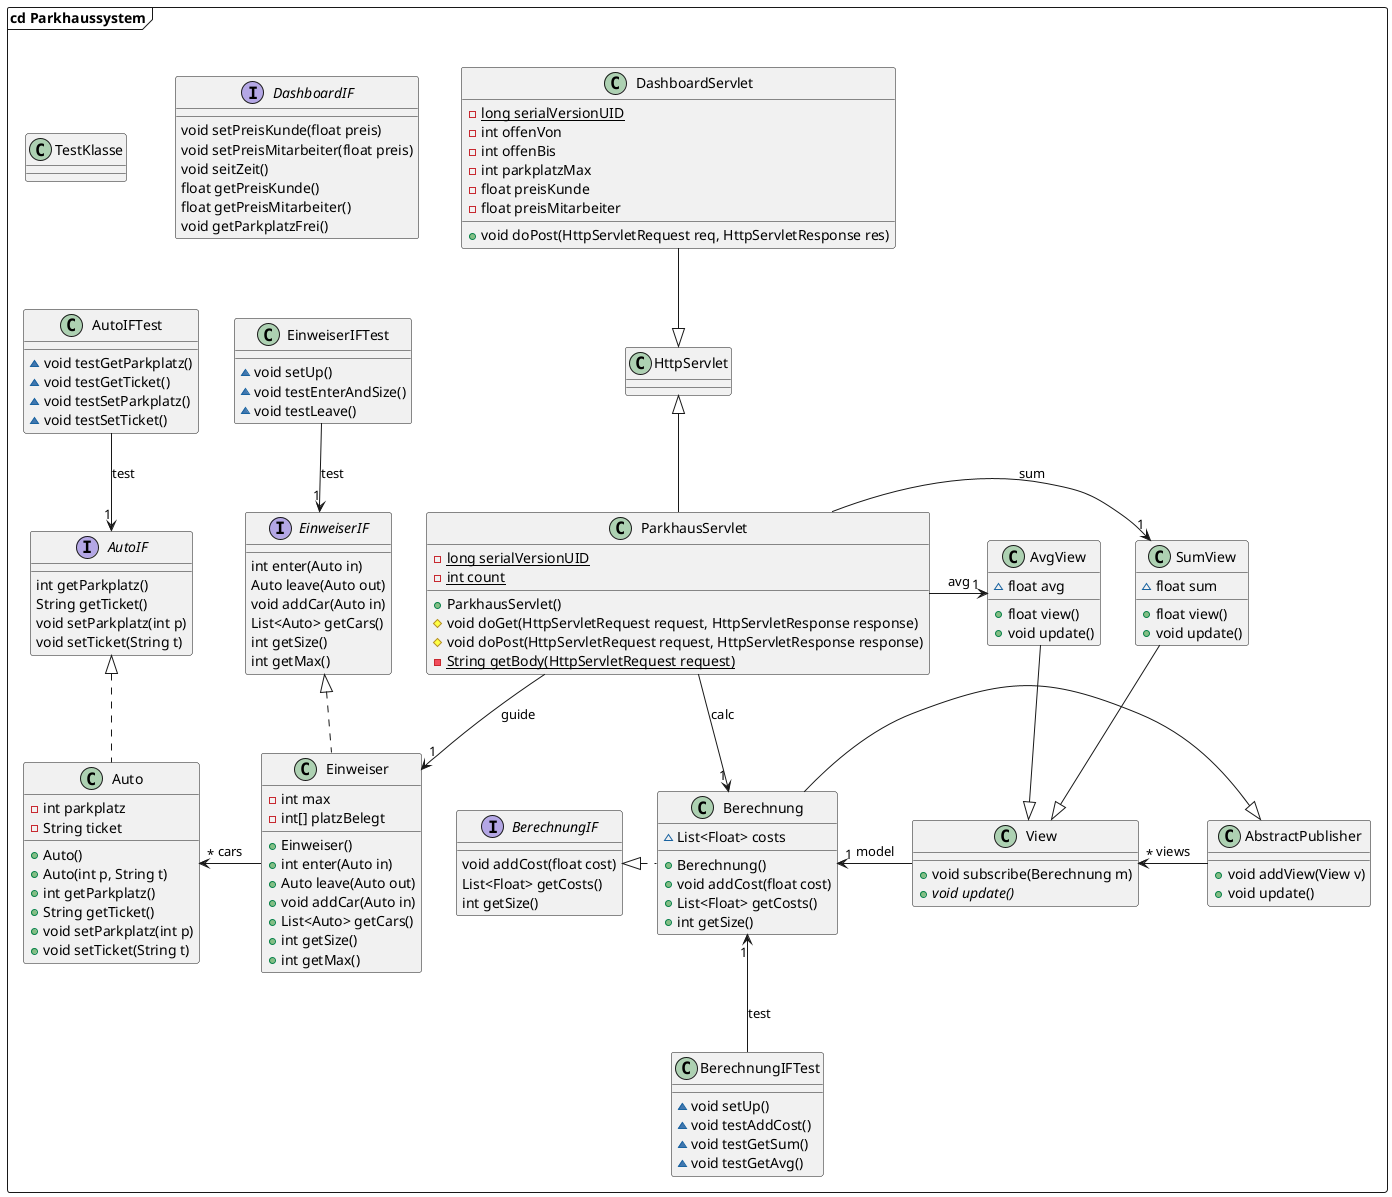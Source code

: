 Erstellt von Emre (etuerk2s)

@startuml
frame "cd Parkhaussystem" {
abstract class View [[java:parkhausKlassen.View]] {
	+void subscribe(Berechnung m)
	+{abstract}void update()
}
class Berechnung [[java:parkhausKlassen.Berechnung]] {
}
View -l-> "1" Berechnung : model
interface EinweiserIF [[java:parkhausInterfaces.EinweiserIF]] {
	int enter(Auto in)
	Auto leave(Auto out)
	void addCar(Auto in)
	List<Auto> getCars()
	int getSize()
	int getMax()
}
class Auto [[java:parkhausKlassen.Auto]] {
	-int parkplatz
	-String ticket
	+Auto()
	+Auto(int p, String t)
	+int getParkplatz()
	+String getTicket()
	+void setParkplatz(int p)
	+void setTicket(String t)
}
interface AutoIF [[java:parkhausInterfaces.AutoIF]] {
}
AutoIF <|.. Auto
class AutoIFTest [[java:parkhausTests.AutoIFTest]] {
	~void testGetParkplatz()
	~void testGetTicket()
	~void testSetParkplatz()
	~void testSetTicket()
}
class AutoIF [[java:parkhausInterfaces.AutoIF]] {
}
AutoIFTest --> "1" AutoIF : test

interface DashboardIF [[java:parkhausInterfaces.DashboardIF]] {
	void setPreisKunde(float preis)
	void setPreisMitarbeiter(float preis)
	void seitZeit()
	float getPreisKunde()
	float getPreisMitarbeiter()
	void getParkplatzFrei()
}
class AbstractPublisher [[java:parkhausKlassen.AbstractPublisher]] {
	+void addView(View v)
	+void update()
}
class View [[java:parkhausKlassen.View]] {
}
AbstractPublisher -l-> "*" View : views
class ParkhausServlet [[java:parkhausServlets.ParkhausServlet]] {
	-{static}long serialVersionUID
	-{static}int count
	+ParkhausServlet()
	#void doGet(HttpServletRequest request, HttpServletResponse response)
	#void doPost(HttpServletRequest request, HttpServletResponse response)
	-{static}String getBody(HttpServletRequest request)
}
class Berechnung [[java:parkhausKlassen.Berechnung]] {
}
ParkhausServlet -r-> "1" Berechnung : calc
class Einweiser [[java:parkhausKlassen.Einweiser]] {
}
ParkhausServlet --> "1" Einweiser : guide
class SumView [[java:parkhausKlassen.SumView]] {
}
ParkhausServlet -r-> "1" SumView : sum
class AvgView [[java:parkhausKlassen.AvgView]] {
}
ParkhausServlet -r-> "1" AvgView : avg
class HttpServlet [[java:javax.servlet.http.HttpServlet]] {
}
HttpServlet <|-- ParkhausServlet
class TestKlasse [[java:parkhausKlassen.TestKlasse]] {
}
interface BerechnungIF [[java:parkhausInterfaces.BerechnungIF]] {
	void addCost(float cost)
	List<Float> getCosts()
	int getSize()
}
interface AutoIF [[java:parkhausInterfaces.AutoIF]] {
	int getParkplatz()
	String getTicket()
	void setParkplatz(int p)
	void setTicket(String t)
}
class Einweiser [[java:parkhausKlassen.Einweiser]] {
	-int max
	-int[] platzBelegt
	+Einweiser()
	+int enter(Auto in)
	+Auto leave(Auto out)
	+void addCar(Auto in)
	+List<Auto> getCars()
	+int getSize()
	+int getMax()
}
class Auto [[java:parkhausKlassen.Auto]] {
}
Einweiser -l-> "*" Auto : cars
interface EinweiserIF [[java:parkhausInterfaces.EinweiserIF]] {
}
EinweiserIF <|.. Einweiser
class EinweiserIFTest [[java:parkhausTests.EinweiserIFTest]] {
	~void setUp()
	~void testEnterAndSize()
	~void testLeave()
}

EinweiserIFTest --> "1" EinweiserIF : test

class AvgView [[java:parkhausKlassen.AvgView]] {
	~float avg
	+float view()
	+void update()
}
class View [[java:parkhausKlassen.View]] {
}
View <|-u- AvgView
class Berechnung [[java:parkhausKlassen.Berechnung]] {
	~List<Float> costs
	+Berechnung()
	+void addCost(float cost)
	+List<Float> getCosts()
	+int getSize()
}
class AbstractPublisher [[java:parkhausKlassen.AbstractPublisher]] {
}
AbstractPublisher <|-l- Berechnung
interface BerechnungIF [[java:parkhausInterfaces.BerechnungIF]] {
}
BerechnungIF <|.r. Berechnung
class SumView [[java:parkhausKlassen.SumView]] {
	~float sum
	+float view()
	+void update()
}
class View [[java:parkhausKlassen.View]] {
}
View <|-u- SumView
class DashboardServlet [[java:parkhausServlets.DashboardServlet]] {
	-{static}long serialVersionUID
	-int offenVon
	-int offenBis
	-int parkplatzMax
	-float preisKunde
	-float preisMitarbeiter
	+void doPost(HttpServletRequest req, HttpServletResponse res)
}
class HttpServlet [[java:javax.servlet.http.HttpServlet]] {
}
HttpServlet <|-u- DashboardServlet
class BerechnungIFTest [[java:parkhausTests.BerechnungIFTest]] {
	~void setUp()
	~void testAddCost()
	~void testGetSum()
	~void testGetAvg()
}
class Berechnung [[java:parkhausKlassen.Berechnung]] {
}
BerechnungIFTest -u-> "1" Berechnung : test
class SumView [[java:parkhausKlassen.SumView]] {
}

class AvgView [[java:parkhausKlassen.AvgView]] {
}
}
@enduml